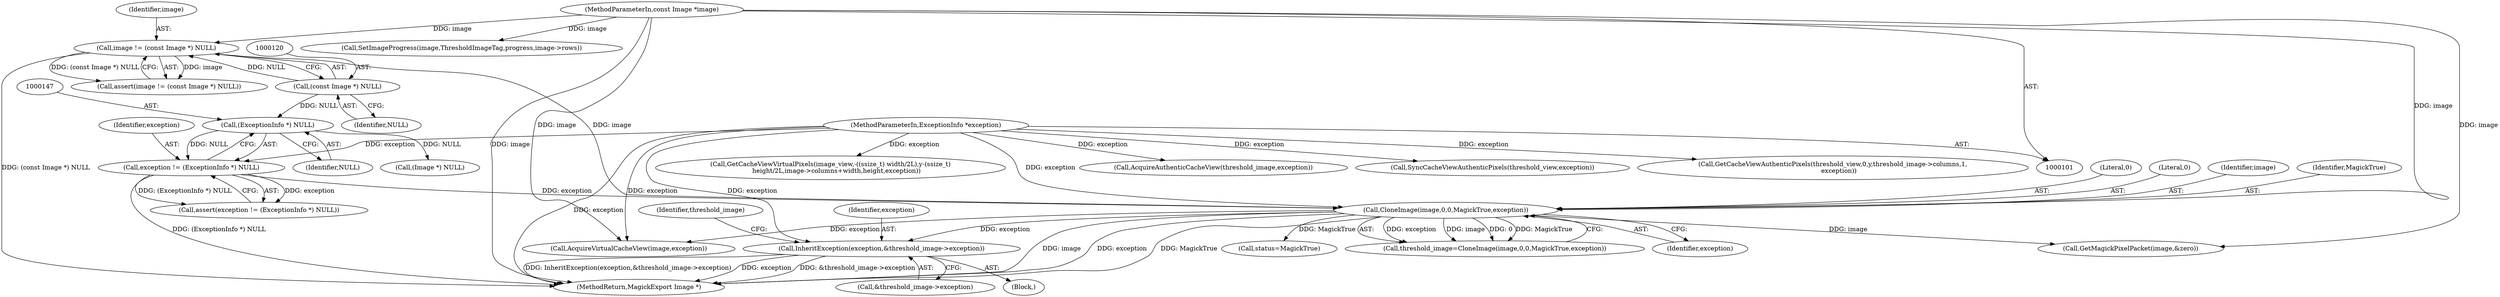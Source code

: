 digraph "0_ImageMagick6_35c7032723d85eee7318ff6c82f031fa2666b773@pointer" {
"1000190" [label="(Call,InheritException(exception,&threshold_image->exception))"];
"1000157" [label="(Call,CloneImage(image,0,0,MagickTrue,exception))"];
"1000117" [label="(Call,image != (const Image *) NULL)"];
"1000102" [label="(MethodParameterIn,const Image *image)"];
"1000119" [label="(Call,(const Image *) NULL)"];
"1000144" [label="(Call,exception != (ExceptionInfo *) NULL)"];
"1000106" [label="(MethodParameterIn,ExceptionInfo *exception)"];
"1000146" [label="(Call,(ExceptionInfo *) NULL)"];
"1000145" [label="(Identifier,exception)"];
"1000117" [label="(Call,image != (const Image *) NULL)"];
"1000223" [label="(Call,AcquireVirtualCacheView(image,exception))"];
"1000159" [label="(Literal,0)"];
"1000102" [label="(MethodParameterIn,const Image *image)"];
"1000189" [label="(Block,)"];
"1000118" [label="(Identifier,image)"];
"1000155" [label="(Call,threshold_image=CloneImage(image,0,0,MagickTrue,exception))"];
"1000143" [label="(Call,assert(exception != (ExceptionInfo *) NULL))"];
"1000191" [label="(Identifier,exception)"];
"1000210" [label="(Call,GetMagickPixelPacket(image,&zero))"];
"1000106" [label="(MethodParameterIn,ExceptionInfo *exception)"];
"1000262" [label="(Call,GetCacheViewVirtualPixels(image_view,-((ssize_t) width/2L),y-(ssize_t)\n      height/2L,image->columns+width,height,exception))"];
"1000162" [label="(Identifier,exception)"];
"1000190" [label="(Call,InheritException(exception,&threshold_image->exception))"];
"1000121" [label="(Identifier,NULL)"];
"1000160" [label="(Literal,0)"];
"1000166" [label="(Call,(Image *) NULL)"];
"1000158" [label="(Identifier,image)"];
"1000861" [label="(Call,SetImageProgress(image,ThresholdImageTag,progress,image->rows))"];
"1000157" [label="(Call,CloneImage(image,0,0,MagickTrue,exception))"];
"1000192" [label="(Call,&threshold_image->exception)"];
"1000893" [label="(MethodReturn,MagickExport Image *)"];
"1000144" [label="(Call,exception != (ExceptionInfo *) NULL)"];
"1000228" [label="(Call,AcquireAuthenticCacheView(threshold_image,exception))"];
"1000837" [label="(Call,SyncCacheViewAuthenticPixels(threshold_view,exception))"];
"1000119" [label="(Call,(const Image *) NULL)"];
"1000286" [label="(Call,GetCacheViewAuthenticPixels(threshold_view,0,y,threshold_image->columns,1,\n      exception))"];
"1000146" [label="(Call,(ExceptionInfo *) NULL)"];
"1000116" [label="(Call,assert(image != (const Image *) NULL))"];
"1000161" [label="(Identifier,MagickTrue)"];
"1000148" [label="(Identifier,NULL)"];
"1000197" [label="(Identifier,threshold_image)"];
"1000204" [label="(Call,status=MagickTrue)"];
"1000190" -> "1000189"  [label="AST: "];
"1000190" -> "1000192"  [label="CFG: "];
"1000191" -> "1000190"  [label="AST: "];
"1000192" -> "1000190"  [label="AST: "];
"1000197" -> "1000190"  [label="CFG: "];
"1000190" -> "1000893"  [label="DDG: InheritException(exception,&threshold_image->exception)"];
"1000190" -> "1000893"  [label="DDG: exception"];
"1000190" -> "1000893"  [label="DDG: &threshold_image->exception"];
"1000157" -> "1000190"  [label="DDG: exception"];
"1000106" -> "1000190"  [label="DDG: exception"];
"1000157" -> "1000155"  [label="AST: "];
"1000157" -> "1000162"  [label="CFG: "];
"1000158" -> "1000157"  [label="AST: "];
"1000159" -> "1000157"  [label="AST: "];
"1000160" -> "1000157"  [label="AST: "];
"1000161" -> "1000157"  [label="AST: "];
"1000162" -> "1000157"  [label="AST: "];
"1000155" -> "1000157"  [label="CFG: "];
"1000157" -> "1000893"  [label="DDG: image"];
"1000157" -> "1000893"  [label="DDG: exception"];
"1000157" -> "1000893"  [label="DDG: MagickTrue"];
"1000157" -> "1000155"  [label="DDG: exception"];
"1000157" -> "1000155"  [label="DDG: image"];
"1000157" -> "1000155"  [label="DDG: 0"];
"1000157" -> "1000155"  [label="DDG: MagickTrue"];
"1000117" -> "1000157"  [label="DDG: image"];
"1000102" -> "1000157"  [label="DDG: image"];
"1000144" -> "1000157"  [label="DDG: exception"];
"1000106" -> "1000157"  [label="DDG: exception"];
"1000157" -> "1000204"  [label="DDG: MagickTrue"];
"1000157" -> "1000210"  [label="DDG: image"];
"1000157" -> "1000223"  [label="DDG: exception"];
"1000117" -> "1000116"  [label="AST: "];
"1000117" -> "1000119"  [label="CFG: "];
"1000118" -> "1000117"  [label="AST: "];
"1000119" -> "1000117"  [label="AST: "];
"1000116" -> "1000117"  [label="CFG: "];
"1000117" -> "1000893"  [label="DDG: (const Image *) NULL"];
"1000117" -> "1000116"  [label="DDG: image"];
"1000117" -> "1000116"  [label="DDG: (const Image *) NULL"];
"1000102" -> "1000117"  [label="DDG: image"];
"1000119" -> "1000117"  [label="DDG: NULL"];
"1000102" -> "1000101"  [label="AST: "];
"1000102" -> "1000893"  [label="DDG: image"];
"1000102" -> "1000210"  [label="DDG: image"];
"1000102" -> "1000223"  [label="DDG: image"];
"1000102" -> "1000861"  [label="DDG: image"];
"1000119" -> "1000121"  [label="CFG: "];
"1000120" -> "1000119"  [label="AST: "];
"1000121" -> "1000119"  [label="AST: "];
"1000119" -> "1000146"  [label="DDG: NULL"];
"1000144" -> "1000143"  [label="AST: "];
"1000144" -> "1000146"  [label="CFG: "];
"1000145" -> "1000144"  [label="AST: "];
"1000146" -> "1000144"  [label="AST: "];
"1000143" -> "1000144"  [label="CFG: "];
"1000144" -> "1000893"  [label="DDG: (ExceptionInfo *) NULL"];
"1000144" -> "1000143"  [label="DDG: exception"];
"1000144" -> "1000143"  [label="DDG: (ExceptionInfo *) NULL"];
"1000106" -> "1000144"  [label="DDG: exception"];
"1000146" -> "1000144"  [label="DDG: NULL"];
"1000106" -> "1000101"  [label="AST: "];
"1000106" -> "1000893"  [label="DDG: exception"];
"1000106" -> "1000223"  [label="DDG: exception"];
"1000106" -> "1000228"  [label="DDG: exception"];
"1000106" -> "1000262"  [label="DDG: exception"];
"1000106" -> "1000286"  [label="DDG: exception"];
"1000106" -> "1000837"  [label="DDG: exception"];
"1000146" -> "1000148"  [label="CFG: "];
"1000147" -> "1000146"  [label="AST: "];
"1000148" -> "1000146"  [label="AST: "];
"1000146" -> "1000166"  [label="DDG: NULL"];
}
